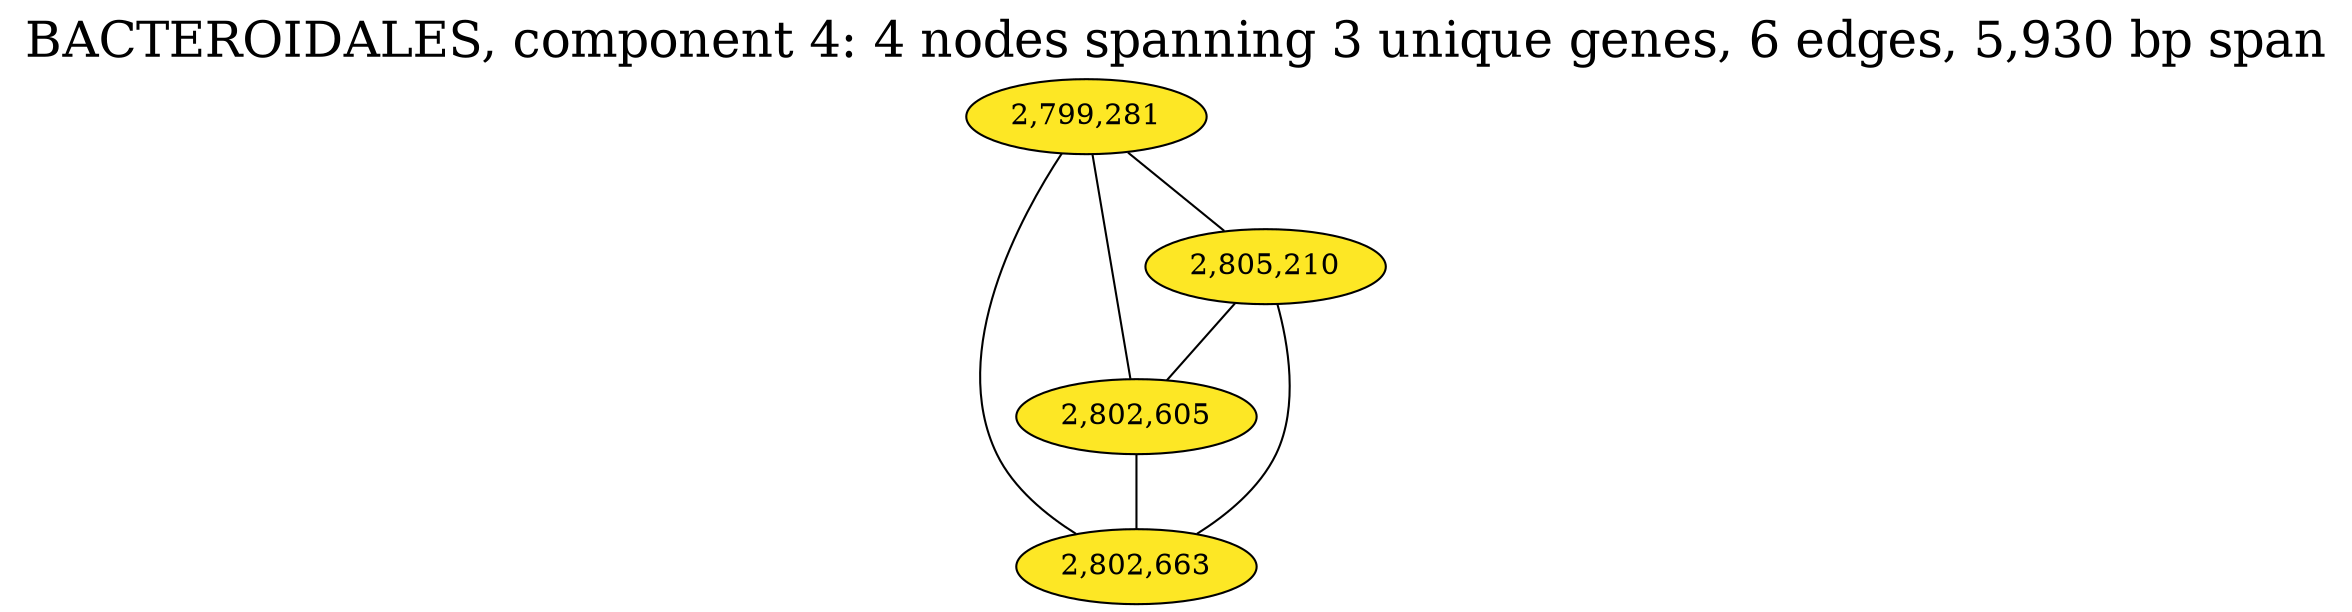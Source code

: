 graph BACTEROIDALES_cc4 {
	overlap="prism50";
	outputorder="edgesfirst";
	node [style="filled"];
	label="BACTEROIDALES, component 4: 4 nodes spanning 3 unique genes, 6 edges, 5,930 bp span";
	labelloc="t";
	fontsize=24;
	"2,799,281" [fillcolor="#fde725", fontcolor="#000000"];
	"2,802,605" [fillcolor="#fde725", fontcolor="#000000"];
	"2,802,663" [fillcolor="#fde725", fontcolor="#000000"];
	"2,805,210" [fillcolor="#fde725", fontcolor="#000000"];
	"2,799,281" -- "2,802,605";
	"2,799,281" -- "2,802,663";
	"2,799,281" -- "2,805,210";
	"2,805,210" -- "2,802,605";
	"2,805,210" -- "2,802,663";
	"2,802,605" -- "2,802,663";
}